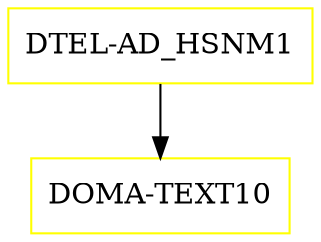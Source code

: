 digraph G {
  "DTEL-AD_HSNM1" [shape=box,color=yellow];
  "DOMA-TEXT10" [shape=box,color=yellow,URL="./DOMA_TEXT10.html"];
  "DTEL-AD_HSNM1" -> "DOMA-TEXT10";
}
